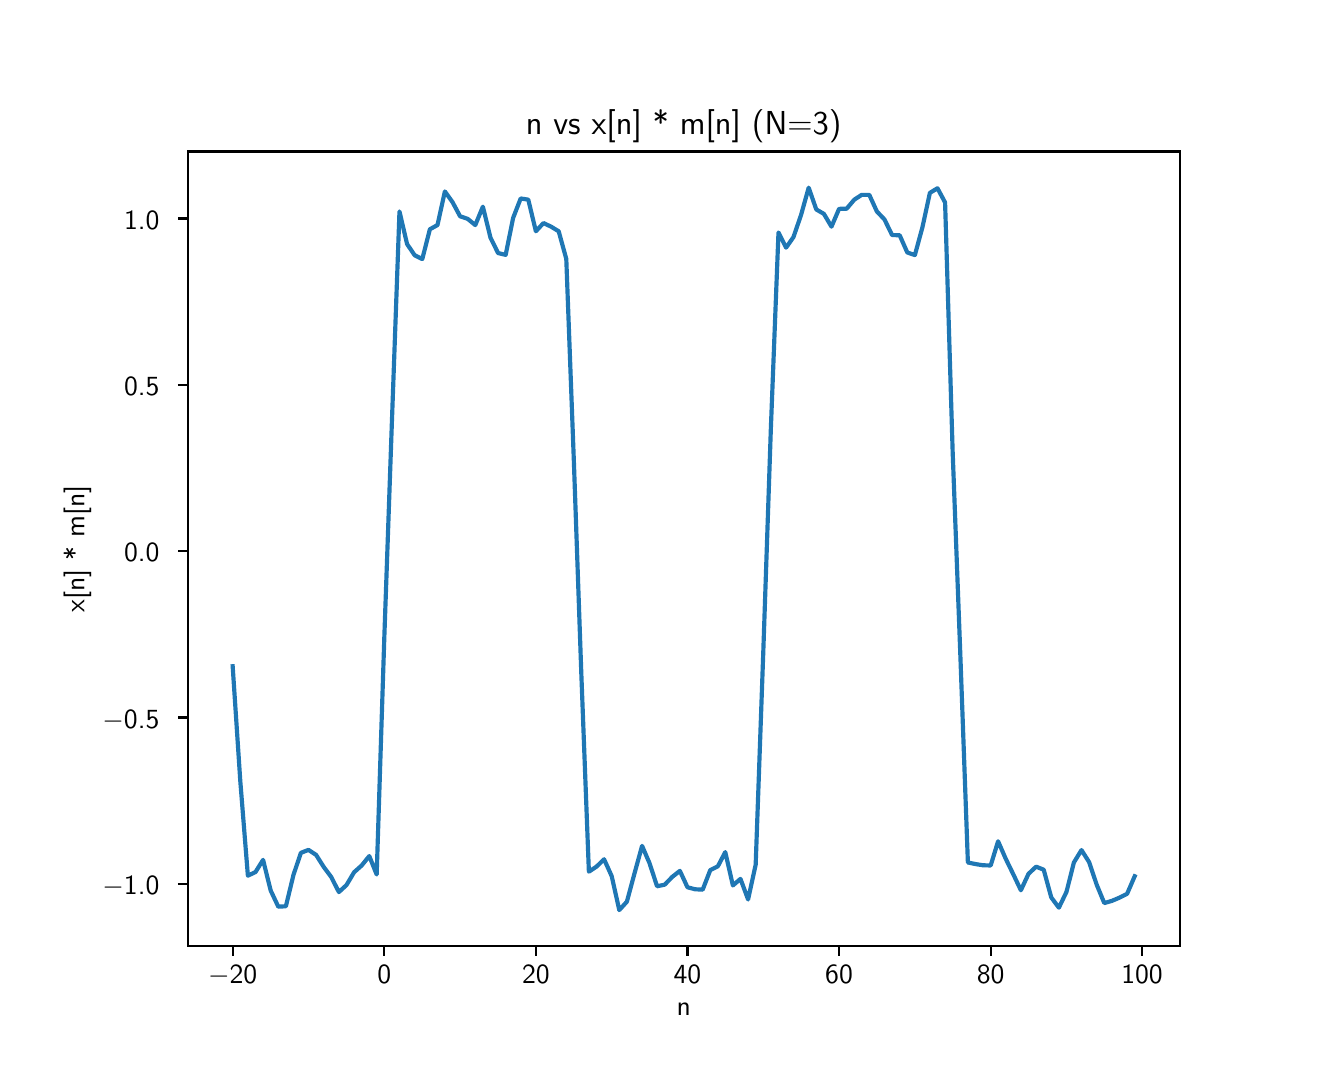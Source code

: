 \begingroup%
\makeatletter%
\begin{pgfpicture}%
\pgfpathrectangle{\pgfpointorigin}{\pgfqpoint{6.4in}{5.16in}}%
\pgfusepath{use as bounding box, clip}%
\begin{pgfscope}%
\pgfsetbuttcap%
\pgfsetmiterjoin%
\definecolor{currentfill}{rgb}{1.0,1.0,1.0}%
\pgfsetfillcolor{currentfill}%
\pgfsetlinewidth{0.0pt}%
\definecolor{currentstroke}{rgb}{1.0,1.0,1.0}%
\pgfsetstrokecolor{currentstroke}%
\pgfsetdash{}{0pt}%
\pgfpathmoveto{\pgfqpoint{0.0in}{0.0in}}%
\pgfpathlineto{\pgfqpoint{6.4in}{0.0in}}%
\pgfpathlineto{\pgfqpoint{6.4in}{5.16in}}%
\pgfpathlineto{\pgfqpoint{0.0in}{5.16in}}%
\pgfpathlineto{\pgfqpoint{0.0in}{0.0in}}%
\pgfpathclose%
\pgfusepath{fill}%
\end{pgfscope}%
\begin{pgfscope}%
\pgfsetbuttcap%
\pgfsetmiterjoin%
\definecolor{currentfill}{rgb}{1.0,1.0,1.0}%
\pgfsetfillcolor{currentfill}%
\pgfsetlinewidth{0.0pt}%
\definecolor{currentstroke}{rgb}{0.0,0.0,0.0}%
\pgfsetstrokecolor{currentstroke}%
\pgfsetstrokeopacity{0.0}%
\pgfsetdash{}{0pt}%
\pgfpathmoveto{\pgfqpoint{0.8in}{0.568in}}%
\pgfpathlineto{\pgfqpoint{5.76in}{0.568in}}%
\pgfpathlineto{\pgfqpoint{5.76in}{4.541in}}%
\pgfpathlineto{\pgfqpoint{0.8in}{4.541in}}%
\pgfpathlineto{\pgfqpoint{0.8in}{0.568in}}%
\pgfpathclose%
\pgfusepath{fill}%
\end{pgfscope}%
\begin{pgfscope}%
\pgfsetbuttcap%
\pgfsetroundjoin%
\definecolor{currentfill}{rgb}{0.0,0.0,0.0}%
\pgfsetfillcolor{currentfill}%
\pgfsetlinewidth{0.803pt}%
\definecolor{currentstroke}{rgb}{0.0,0.0,0.0}%
\pgfsetstrokecolor{currentstroke}%
\pgfsetdash{}{0pt}%
\pgfsys@defobject{currentmarker}{\pgfqpoint{0.0in}{-0.049in}}{\pgfqpoint{0.0in}{0.0in}}{%
\pgfpathmoveto{\pgfqpoint{0.0in}{0.0in}}%
\pgfpathlineto{\pgfqpoint{0.0in}{-0.049in}}%
\pgfusepath{stroke,fill}%
}%
\begin{pgfscope}%
\pgfsys@transformshift{1.025in}{0.568in}%
\pgfsys@useobject{currentmarker}{}%
\end{pgfscope}%
\end{pgfscope}%
\begin{pgfscope}%
\definecolor{textcolor}{rgb}{0.0,0.0,0.0}%
\pgfsetstrokecolor{textcolor}%
\pgfsetfillcolor{textcolor}%
\pgftext[x=1.025in,y=0.47in,,top]{\color{textcolor}\sffamily\fontsize{10.0}{12.0}\selectfont \ensuremath{-}20}%
\end{pgfscope}%
\begin{pgfscope}%
\pgfsetbuttcap%
\pgfsetroundjoin%
\definecolor{currentfill}{rgb}{0.0,0.0,0.0}%
\pgfsetfillcolor{currentfill}%
\pgfsetlinewidth{0.803pt}%
\definecolor{currentstroke}{rgb}{0.0,0.0,0.0}%
\pgfsetstrokecolor{currentstroke}%
\pgfsetdash{}{0pt}%
\pgfsys@defobject{currentmarker}{\pgfqpoint{0.0in}{-0.049in}}{\pgfqpoint{0.0in}{0.0in}}{%
\pgfpathmoveto{\pgfqpoint{0.0in}{0.0in}}%
\pgfpathlineto{\pgfqpoint{0.0in}{-0.049in}}%
\pgfusepath{stroke,fill}%
}%
\begin{pgfscope}%
\pgfsys@transformshift{1.783in}{0.568in}%
\pgfsys@useobject{currentmarker}{}%
\end{pgfscope}%
\end{pgfscope}%
\begin{pgfscope}%
\definecolor{textcolor}{rgb}{0.0,0.0,0.0}%
\pgfsetstrokecolor{textcolor}%
\pgfsetfillcolor{textcolor}%
\pgftext[x=1.783in,y=0.47in,,top]{\color{textcolor}\sffamily\fontsize{10.0}{12.0}\selectfont 0}%
\end{pgfscope}%
\begin{pgfscope}%
\pgfsetbuttcap%
\pgfsetroundjoin%
\definecolor{currentfill}{rgb}{0.0,0.0,0.0}%
\pgfsetfillcolor{currentfill}%
\pgfsetlinewidth{0.803pt}%
\definecolor{currentstroke}{rgb}{0.0,0.0,0.0}%
\pgfsetstrokecolor{currentstroke}%
\pgfsetdash{}{0pt}%
\pgfsys@defobject{currentmarker}{\pgfqpoint{0.0in}{-0.049in}}{\pgfqpoint{0.0in}{0.0in}}{%
\pgfpathmoveto{\pgfqpoint{0.0in}{0.0in}}%
\pgfpathlineto{\pgfqpoint{0.0in}{-0.049in}}%
\pgfusepath{stroke,fill}%
}%
\begin{pgfscope}%
\pgfsys@transformshift{2.541in}{0.568in}%
\pgfsys@useobject{currentmarker}{}%
\end{pgfscope}%
\end{pgfscope}%
\begin{pgfscope}%
\definecolor{textcolor}{rgb}{0.0,0.0,0.0}%
\pgfsetstrokecolor{textcolor}%
\pgfsetfillcolor{textcolor}%
\pgftext[x=2.541in,y=0.47in,,top]{\color{textcolor}\sffamily\fontsize{10.0}{12.0}\selectfont 20}%
\end{pgfscope}%
\begin{pgfscope}%
\pgfsetbuttcap%
\pgfsetroundjoin%
\definecolor{currentfill}{rgb}{0.0,0.0,0.0}%
\pgfsetfillcolor{currentfill}%
\pgfsetlinewidth{0.803pt}%
\definecolor{currentstroke}{rgb}{0.0,0.0,0.0}%
\pgfsetstrokecolor{currentstroke}%
\pgfsetdash{}{0pt}%
\pgfsys@defobject{currentmarker}{\pgfqpoint{0.0in}{-0.049in}}{\pgfqpoint{0.0in}{0.0in}}{%
\pgfpathmoveto{\pgfqpoint{0.0in}{0.0in}}%
\pgfpathlineto{\pgfqpoint{0.0in}{-0.049in}}%
\pgfusepath{stroke,fill}%
}%
\begin{pgfscope}%
\pgfsys@transformshift{3.299in}{0.568in}%
\pgfsys@useobject{currentmarker}{}%
\end{pgfscope}%
\end{pgfscope}%
\begin{pgfscope}%
\definecolor{textcolor}{rgb}{0.0,0.0,0.0}%
\pgfsetstrokecolor{textcolor}%
\pgfsetfillcolor{textcolor}%
\pgftext[x=3.299in,y=0.47in,,top]{\color{textcolor}\sffamily\fontsize{10.0}{12.0}\selectfont 40}%
\end{pgfscope}%
\begin{pgfscope}%
\pgfsetbuttcap%
\pgfsetroundjoin%
\definecolor{currentfill}{rgb}{0.0,0.0,0.0}%
\pgfsetfillcolor{currentfill}%
\pgfsetlinewidth{0.803pt}%
\definecolor{currentstroke}{rgb}{0.0,0.0,0.0}%
\pgfsetstrokecolor{currentstroke}%
\pgfsetdash{}{0pt}%
\pgfsys@defobject{currentmarker}{\pgfqpoint{0.0in}{-0.049in}}{\pgfqpoint{0.0in}{0.0in}}{%
\pgfpathmoveto{\pgfqpoint{0.0in}{0.0in}}%
\pgfpathlineto{\pgfqpoint{0.0in}{-0.049in}}%
\pgfusepath{stroke,fill}%
}%
\begin{pgfscope}%
\pgfsys@transformshift{4.057in}{0.568in}%
\pgfsys@useobject{currentmarker}{}%
\end{pgfscope}%
\end{pgfscope}%
\begin{pgfscope}%
\definecolor{textcolor}{rgb}{0.0,0.0,0.0}%
\pgfsetstrokecolor{textcolor}%
\pgfsetfillcolor{textcolor}%
\pgftext[x=4.057in,y=0.47in,,top]{\color{textcolor}\sffamily\fontsize{10.0}{12.0}\selectfont 60}%
\end{pgfscope}%
\begin{pgfscope}%
\pgfsetbuttcap%
\pgfsetroundjoin%
\definecolor{currentfill}{rgb}{0.0,0.0,0.0}%
\pgfsetfillcolor{currentfill}%
\pgfsetlinewidth{0.803pt}%
\definecolor{currentstroke}{rgb}{0.0,0.0,0.0}%
\pgfsetstrokecolor{currentstroke}%
\pgfsetdash{}{0pt}%
\pgfsys@defobject{currentmarker}{\pgfqpoint{0.0in}{-0.049in}}{\pgfqpoint{0.0in}{0.0in}}{%
\pgfpathmoveto{\pgfqpoint{0.0in}{0.0in}}%
\pgfpathlineto{\pgfqpoint{0.0in}{-0.049in}}%
\pgfusepath{stroke,fill}%
}%
\begin{pgfscope}%
\pgfsys@transformshift{4.815in}{0.568in}%
\pgfsys@useobject{currentmarker}{}%
\end{pgfscope}%
\end{pgfscope}%
\begin{pgfscope}%
\definecolor{textcolor}{rgb}{0.0,0.0,0.0}%
\pgfsetstrokecolor{textcolor}%
\pgfsetfillcolor{textcolor}%
\pgftext[x=4.815in,y=0.47in,,top]{\color{textcolor}\sffamily\fontsize{10.0}{12.0}\selectfont 80}%
\end{pgfscope}%
\begin{pgfscope}%
\pgfsetbuttcap%
\pgfsetroundjoin%
\definecolor{currentfill}{rgb}{0.0,0.0,0.0}%
\pgfsetfillcolor{currentfill}%
\pgfsetlinewidth{0.803pt}%
\definecolor{currentstroke}{rgb}{0.0,0.0,0.0}%
\pgfsetstrokecolor{currentstroke}%
\pgfsetdash{}{0pt}%
\pgfsys@defobject{currentmarker}{\pgfqpoint{0.0in}{-0.049in}}{\pgfqpoint{0.0in}{0.0in}}{%
\pgfpathmoveto{\pgfqpoint{0.0in}{0.0in}}%
\pgfpathlineto{\pgfqpoint{0.0in}{-0.049in}}%
\pgfusepath{stroke,fill}%
}%
\begin{pgfscope}%
\pgfsys@transformshift{5.572in}{0.568in}%
\pgfsys@useobject{currentmarker}{}%
\end{pgfscope}%
\end{pgfscope}%
\begin{pgfscope}%
\definecolor{textcolor}{rgb}{0.0,0.0,0.0}%
\pgfsetstrokecolor{textcolor}%
\pgfsetfillcolor{textcolor}%
\pgftext[x=5.572in,y=0.47in,,top]{\color{textcolor}\sffamily\fontsize{10.0}{12.0}\selectfont 100}%
\end{pgfscope}%
\begin{pgfscope}%
\definecolor{textcolor}{rgb}{0.0,0.0,0.0}%
\pgfsetstrokecolor{textcolor}%
\pgfsetfillcolor{textcolor}%
\pgftext[x=3.28in,y=0.28in,,top]{\color{textcolor}\sffamily\fontsize{10.0}{12.0}\selectfont n}%
\end{pgfscope}%
\begin{pgfscope}%
\pgfsetbuttcap%
\pgfsetroundjoin%
\definecolor{currentfill}{rgb}{0.0,0.0,0.0}%
\pgfsetfillcolor{currentfill}%
\pgfsetlinewidth{0.803pt}%
\definecolor{currentstroke}{rgb}{0.0,0.0,0.0}%
\pgfsetstrokecolor{currentstroke}%
\pgfsetdash{}{0pt}%
\pgfsys@defobject{currentmarker}{\pgfqpoint{-0.049in}{0.0in}}{\pgfqpoint{-0.0in}{0.0in}}{%
\pgfpathmoveto{\pgfqpoint{-0.0in}{0.0in}}%
\pgfpathlineto{\pgfqpoint{-0.049in}{0.0in}}%
\pgfusepath{stroke,fill}%
}%
\begin{pgfscope}%
\pgfsys@transformshift{0.8in}{0.879in}%
\pgfsys@useobject{currentmarker}{}%
\end{pgfscope}%
\end{pgfscope}%
\begin{pgfscope}%
\definecolor{textcolor}{rgb}{0.0,0.0,0.0}%
\pgfsetstrokecolor{textcolor}%
\pgfsetfillcolor{textcolor}%
\pgftext[x=0.374in, y=0.827in, left, base]{\color{textcolor}\sffamily\fontsize{10.0}{12.0}\selectfont \ensuremath{-}1.0}%
\end{pgfscope}%
\begin{pgfscope}%
\pgfsetbuttcap%
\pgfsetroundjoin%
\definecolor{currentfill}{rgb}{0.0,0.0,0.0}%
\pgfsetfillcolor{currentfill}%
\pgfsetlinewidth{0.803pt}%
\definecolor{currentstroke}{rgb}{0.0,0.0,0.0}%
\pgfsetstrokecolor{currentstroke}%
\pgfsetdash{}{0pt}%
\pgfsys@defobject{currentmarker}{\pgfqpoint{-0.049in}{0.0in}}{\pgfqpoint{-0.0in}{0.0in}}{%
\pgfpathmoveto{\pgfqpoint{-0.0in}{0.0in}}%
\pgfpathlineto{\pgfqpoint{-0.049in}{0.0in}}%
\pgfusepath{stroke,fill}%
}%
\begin{pgfscope}%
\pgfsys@transformshift{0.8in}{1.711in}%
\pgfsys@useobject{currentmarker}{}%
\end{pgfscope}%
\end{pgfscope}%
\begin{pgfscope}%
\definecolor{textcolor}{rgb}{0.0,0.0,0.0}%
\pgfsetstrokecolor{textcolor}%
\pgfsetfillcolor{textcolor}%
\pgftext[x=0.374in, y=1.658in, left, base]{\color{textcolor}\sffamily\fontsize{10.0}{12.0}\selectfont \ensuremath{-}0.5}%
\end{pgfscope}%
\begin{pgfscope}%
\pgfsetbuttcap%
\pgfsetroundjoin%
\definecolor{currentfill}{rgb}{0.0,0.0,0.0}%
\pgfsetfillcolor{currentfill}%
\pgfsetlinewidth{0.803pt}%
\definecolor{currentstroke}{rgb}{0.0,0.0,0.0}%
\pgfsetstrokecolor{currentstroke}%
\pgfsetdash{}{0pt}%
\pgfsys@defobject{currentmarker}{\pgfqpoint{-0.049in}{0.0in}}{\pgfqpoint{-0.0in}{0.0in}}{%
\pgfpathmoveto{\pgfqpoint{-0.0in}{0.0in}}%
\pgfpathlineto{\pgfqpoint{-0.049in}{0.0in}}%
\pgfusepath{stroke,fill}%
}%
\begin{pgfscope}%
\pgfsys@transformshift{0.8in}{2.543in}%
\pgfsys@useobject{currentmarker}{}%
\end{pgfscope}%
\end{pgfscope}%
\begin{pgfscope}%
\definecolor{textcolor}{rgb}{0.0,0.0,0.0}%
\pgfsetstrokecolor{textcolor}%
\pgfsetfillcolor{textcolor}%
\pgftext[x=0.482in, y=2.49in, left, base]{\color{textcolor}\sffamily\fontsize{10.0}{12.0}\selectfont 0.0}%
\end{pgfscope}%
\begin{pgfscope}%
\pgfsetbuttcap%
\pgfsetroundjoin%
\definecolor{currentfill}{rgb}{0.0,0.0,0.0}%
\pgfsetfillcolor{currentfill}%
\pgfsetlinewidth{0.803pt}%
\definecolor{currentstroke}{rgb}{0.0,0.0,0.0}%
\pgfsetstrokecolor{currentstroke}%
\pgfsetdash{}{0pt}%
\pgfsys@defobject{currentmarker}{\pgfqpoint{-0.049in}{0.0in}}{\pgfqpoint{-0.0in}{0.0in}}{%
\pgfpathmoveto{\pgfqpoint{-0.0in}{0.0in}}%
\pgfpathlineto{\pgfqpoint{-0.049in}{0.0in}}%
\pgfusepath{stroke,fill}%
}%
\begin{pgfscope}%
\pgfsys@transformshift{0.8in}{3.374in}%
\pgfsys@useobject{currentmarker}{}%
\end{pgfscope}%
\end{pgfscope}%
\begin{pgfscope}%
\definecolor{textcolor}{rgb}{0.0,0.0,0.0}%
\pgfsetstrokecolor{textcolor}%
\pgfsetfillcolor{textcolor}%
\pgftext[x=0.482in, y=3.321in, left, base]{\color{textcolor}\sffamily\fontsize{10.0}{12.0}\selectfont 0.5}%
\end{pgfscope}%
\begin{pgfscope}%
\pgfsetbuttcap%
\pgfsetroundjoin%
\definecolor{currentfill}{rgb}{0.0,0.0,0.0}%
\pgfsetfillcolor{currentfill}%
\pgfsetlinewidth{0.803pt}%
\definecolor{currentstroke}{rgb}{0.0,0.0,0.0}%
\pgfsetstrokecolor{currentstroke}%
\pgfsetdash{}{0pt}%
\pgfsys@defobject{currentmarker}{\pgfqpoint{-0.049in}{0.0in}}{\pgfqpoint{-0.0in}{0.0in}}{%
\pgfpathmoveto{\pgfqpoint{-0.0in}{0.0in}}%
\pgfpathlineto{\pgfqpoint{-0.049in}{0.0in}}%
\pgfusepath{stroke,fill}%
}%
\begin{pgfscope}%
\pgfsys@transformshift{0.8in}{4.206in}%
\pgfsys@useobject{currentmarker}{}%
\end{pgfscope}%
\end{pgfscope}%
\begin{pgfscope}%
\definecolor{textcolor}{rgb}{0.0,0.0,0.0}%
\pgfsetstrokecolor{textcolor}%
\pgfsetfillcolor{textcolor}%
\pgftext[x=0.482in, y=4.153in, left, base]{\color{textcolor}\sffamily\fontsize{10.0}{12.0}\selectfont 1.0}%
\end{pgfscope}%
\begin{pgfscope}%
\definecolor{textcolor}{rgb}{0.0,0.0,0.0}%
\pgfsetstrokecolor{textcolor}%
\pgfsetfillcolor{textcolor}%
\pgftext[x=0.318in,y=2.554in,,bottom,rotate=90.0]{\color{textcolor}\sffamily\fontsize{10.0}{12.0}\selectfont x[n] * m[n]}%
\end{pgfscope}%
\begin{pgfscope}%
\pgfpathrectangle{\pgfqpoint{0.8in}{0.568in}}{\pgfqpoint{4.96in}{3.973in}}%
\pgfusepath{clip}%
\pgfsetrectcap%
\pgfsetroundjoin%
\pgfsetlinewidth{1.506pt}%
\definecolor{currentstroke}{rgb}{0.122,0.467,0.706}%
\pgfsetstrokecolor{currentstroke}%
\pgfsetdash{}{0pt}%
\pgfpathmoveto{\pgfqpoint{1.025in}{1.967in}}%
\pgfpathlineto{\pgfqpoint{1.063in}{1.394in}}%
\pgfpathlineto{\pgfqpoint{1.101in}{0.92in}}%
\pgfpathlineto{\pgfqpoint{1.139in}{0.938in}}%
\pgfpathlineto{\pgfqpoint{1.177in}{0.999in}}%
\pgfpathlineto{\pgfqpoint{1.215in}{0.846in}}%
\pgfpathlineto{\pgfqpoint{1.253in}{0.765in}}%
\pgfpathlineto{\pgfqpoint{1.291in}{0.767in}}%
\pgfpathlineto{\pgfqpoint{1.329in}{0.924in}}%
\pgfpathlineto{\pgfqpoint{1.366in}{1.034in}}%
\pgfpathlineto{\pgfqpoint{1.404in}{1.049in}}%
\pgfpathlineto{\pgfqpoint{1.442in}{1.024in}}%
\pgfpathlineto{\pgfqpoint{1.48in}{0.964in}}%
\pgfpathlineto{\pgfqpoint{1.518in}{0.913in}}%
\pgfpathlineto{\pgfqpoint{1.556in}{0.838in}}%
\pgfpathlineto{\pgfqpoint{1.594in}{0.873in}}%
\pgfpathlineto{\pgfqpoint{1.632in}{0.937in}}%
\pgfpathlineto{\pgfqpoint{1.67in}{0.971in}}%
\pgfpathlineto{\pgfqpoint{1.708in}{1.018in}}%
\pgfpathlineto{\pgfqpoint{1.745in}{0.926in}}%
\pgfpathlineto{\pgfqpoint{1.783in}{2.106in}}%
\pgfpathlineto{\pgfqpoint{1.821in}{3.186in}}%
\pgfpathlineto{\pgfqpoint{1.859in}{4.241in}}%
\pgfpathlineto{\pgfqpoint{1.897in}{4.078in}}%
\pgfpathlineto{\pgfqpoint{1.935in}{4.022in}}%
\pgfpathlineto{\pgfqpoint{1.973in}{4.003in}}%
\pgfpathlineto{\pgfqpoint{2.011in}{4.152in}}%
\pgfpathlineto{\pgfqpoint{2.049in}{4.173in}}%
\pgfpathlineto{\pgfqpoint{2.086in}{4.341in}}%
\pgfpathlineto{\pgfqpoint{2.124in}{4.288in}}%
\pgfpathlineto{\pgfqpoint{2.162in}{4.217in}}%
\pgfpathlineto{\pgfqpoint{2.2in}{4.204in}}%
\pgfpathlineto{\pgfqpoint{2.238in}{4.173in}}%
\pgfpathlineto{\pgfqpoint{2.276in}{4.265in}}%
\pgfpathlineto{\pgfqpoint{2.314in}{4.11in}}%
\pgfpathlineto{\pgfqpoint{2.352in}{4.033in}}%
\pgfpathlineto{\pgfqpoint{2.39in}{4.024in}}%
\pgfpathlineto{\pgfqpoint{2.427in}{4.208in}}%
\pgfpathlineto{\pgfqpoint{2.465in}{4.306in}}%
\pgfpathlineto{\pgfqpoint{2.503in}{4.3in}}%
\pgfpathlineto{\pgfqpoint{2.541in}{4.142in}}%
\pgfpathlineto{\pgfqpoint{2.579in}{4.183in}}%
\pgfpathlineto{\pgfqpoint{2.617in}{4.165in}}%
\pgfpathlineto{\pgfqpoint{2.655in}{4.142in}}%
\pgfpathlineto{\pgfqpoint{2.693in}{4.004in}}%
\pgfpathlineto{\pgfqpoint{2.731in}{2.99in}}%
\pgfpathlineto{\pgfqpoint{2.768in}{1.935in}}%
\pgfpathlineto{\pgfqpoint{2.806in}{0.94in}}%
\pgfpathlineto{\pgfqpoint{2.844in}{0.965in}}%
\pgfpathlineto{\pgfqpoint{2.882in}{1.002in}}%
\pgfpathlineto{\pgfqpoint{2.92in}{0.918in}}%
\pgfpathlineto{\pgfqpoint{2.958in}{0.748in}}%
\pgfpathlineto{\pgfqpoint{2.996in}{0.79in}}%
\pgfpathlineto{\pgfqpoint{3.034in}{0.931in}}%
\pgfpathlineto{\pgfqpoint{3.072in}{1.069in}}%
\pgfpathlineto{\pgfqpoint{3.109in}{0.983in}}%
\pgfpathlineto{\pgfqpoint{3.147in}{0.867in}}%
\pgfpathlineto{\pgfqpoint{3.185in}{0.875in}}%
\pgfpathlineto{\pgfqpoint{3.223in}{0.914in}}%
\pgfpathlineto{\pgfqpoint{3.261in}{0.944in}}%
\pgfpathlineto{\pgfqpoint{3.299in}{0.862in}}%
\pgfpathlineto{\pgfqpoint{3.337in}{0.852in}}%
\pgfpathlineto{\pgfqpoint{3.375in}{0.85in}}%
\pgfpathlineto{\pgfqpoint{3.413in}{0.948in}}%
\pgfpathlineto{\pgfqpoint{3.451in}{0.967in}}%
\pgfpathlineto{\pgfqpoint{3.488in}{1.038in}}%
\pgfpathlineto{\pgfqpoint{3.526in}{0.871in}}%
\pgfpathlineto{\pgfqpoint{3.564in}{0.904in}}%
\pgfpathlineto{\pgfqpoint{3.602in}{0.801in}}%
\pgfpathlineto{\pgfqpoint{3.64in}{0.975in}}%
\pgfpathlineto{\pgfqpoint{3.678in}{2.038in}}%
\pgfpathlineto{\pgfqpoint{3.716in}{3.159in}}%
\pgfpathlineto{\pgfqpoint{3.754in}{4.136in}}%
\pgfpathlineto{\pgfqpoint{3.792in}{4.06in}}%
\pgfpathlineto{\pgfqpoint{3.829in}{4.113in}}%
\pgfpathlineto{\pgfqpoint{3.867in}{4.224in}}%
\pgfpathlineto{\pgfqpoint{3.905in}{4.36in}}%
\pgfpathlineto{\pgfqpoint{3.943in}{4.251in}}%
\pgfpathlineto{\pgfqpoint{3.981in}{4.229in}}%
\pgfpathlineto{\pgfqpoint{4.019in}{4.165in}}%
\pgfpathlineto{\pgfqpoint{4.057in}{4.254in}}%
\pgfpathlineto{\pgfqpoint{4.095in}{4.255in}}%
\pgfpathlineto{\pgfqpoint{4.133in}{4.3in}}%
\pgfpathlineto{\pgfqpoint{4.17in}{4.324in}}%
\pgfpathlineto{\pgfqpoint{4.208in}{4.324in}}%
\pgfpathlineto{\pgfqpoint{4.246in}{4.241in}}%
\pgfpathlineto{\pgfqpoint{4.284in}{4.201in}}%
\pgfpathlineto{\pgfqpoint{4.322in}{4.123in}}%
\pgfpathlineto{\pgfqpoint{4.36in}{4.122in}}%
\pgfpathlineto{\pgfqpoint{4.398in}{4.036in}}%
\pgfpathlineto{\pgfqpoint{4.436in}{4.023in}}%
\pgfpathlineto{\pgfqpoint{4.474in}{4.163in}}%
\pgfpathlineto{\pgfqpoint{4.511in}{4.334in}}%
\pgfpathlineto{\pgfqpoint{4.549in}{4.357in}}%
\pgfpathlineto{\pgfqpoint{4.587in}{4.286in}}%
\pgfpathlineto{\pgfqpoint{4.625in}{3.036in}}%
\pgfpathlineto{\pgfqpoint{4.663in}{2.031in}}%
\pgfpathlineto{\pgfqpoint{4.701in}{0.986in}}%
\pgfpathlineto{\pgfqpoint{4.739in}{0.978in}}%
\pgfpathlineto{\pgfqpoint{4.777in}{0.972in}}%
\pgfpathlineto{\pgfqpoint{4.815in}{0.971in}}%
\pgfpathlineto{\pgfqpoint{4.852in}{1.092in}}%
\pgfpathlineto{\pgfqpoint{4.89in}{1.005in}}%
\pgfpathlineto{\pgfqpoint{4.928in}{0.927in}}%
\pgfpathlineto{\pgfqpoint{4.966in}{0.847in}}%
\pgfpathlineto{\pgfqpoint{5.004in}{0.929in}}%
\pgfpathlineto{\pgfqpoint{5.042in}{0.965in}}%
\pgfpathlineto{\pgfqpoint{5.08in}{0.95in}}%
\pgfpathlineto{\pgfqpoint{5.118in}{0.811in}}%
\pgfpathlineto{\pgfqpoint{5.156in}{0.76in}}%
\pgfpathlineto{\pgfqpoint{5.194in}{0.839in}}%
\pgfpathlineto{\pgfqpoint{5.231in}{0.986in}}%
\pgfpathlineto{\pgfqpoint{5.269in}{1.048in}}%
\pgfpathlineto{\pgfqpoint{5.307in}{0.988in}}%
\pgfpathlineto{\pgfqpoint{5.345in}{0.875in}}%
\pgfpathlineto{\pgfqpoint{5.383in}{0.783in}}%
\pgfpathlineto{\pgfqpoint{5.421in}{0.794in}}%
\pgfpathlineto{\pgfqpoint{5.459in}{0.81in}}%
\pgfpathlineto{\pgfqpoint{5.497in}{0.829in}}%
\pgfpathlineto{\pgfqpoint{5.535in}{0.917in}}%
\pgfusepath{stroke}%
\end{pgfscope}%
\begin{pgfscope}%
\pgfsetrectcap%
\pgfsetmiterjoin%
\pgfsetlinewidth{0.803pt}%
\definecolor{currentstroke}{rgb}{0.0,0.0,0.0}%
\pgfsetstrokecolor{currentstroke}%
\pgfsetdash{}{0pt}%
\pgfpathmoveto{\pgfqpoint{0.8in}{0.568in}}%
\pgfpathlineto{\pgfqpoint{0.8in}{4.541in}}%
\pgfusepath{stroke}%
\end{pgfscope}%
\begin{pgfscope}%
\pgfsetrectcap%
\pgfsetmiterjoin%
\pgfsetlinewidth{0.803pt}%
\definecolor{currentstroke}{rgb}{0.0,0.0,0.0}%
\pgfsetstrokecolor{currentstroke}%
\pgfsetdash{}{0pt}%
\pgfpathmoveto{\pgfqpoint{5.76in}{0.568in}}%
\pgfpathlineto{\pgfqpoint{5.76in}{4.541in}}%
\pgfusepath{stroke}%
\end{pgfscope}%
\begin{pgfscope}%
\pgfsetrectcap%
\pgfsetmiterjoin%
\pgfsetlinewidth{0.803pt}%
\definecolor{currentstroke}{rgb}{0.0,0.0,0.0}%
\pgfsetstrokecolor{currentstroke}%
\pgfsetdash{}{0pt}%
\pgfpathmoveto{\pgfqpoint{0.8in}{0.568in}}%
\pgfpathlineto{\pgfqpoint{5.76in}{0.568in}}%
\pgfusepath{stroke}%
\end{pgfscope}%
\begin{pgfscope}%
\pgfsetrectcap%
\pgfsetmiterjoin%
\pgfsetlinewidth{0.803pt}%
\definecolor{currentstroke}{rgb}{0.0,0.0,0.0}%
\pgfsetstrokecolor{currentstroke}%
\pgfsetdash{}{0pt}%
\pgfpathmoveto{\pgfqpoint{0.8in}{4.541in}}%
\pgfpathlineto{\pgfqpoint{5.76in}{4.541in}}%
\pgfusepath{stroke}%
\end{pgfscope}%
\begin{pgfscope}%
\definecolor{textcolor}{rgb}{0.0,0.0,0.0}%
\pgfsetstrokecolor{textcolor}%
\pgfsetfillcolor{textcolor}%
\pgftext[x=3.28in,y=4.624in,,base]{\color{textcolor}\sffamily\fontsize{12.0}{14.4}\selectfont n vs x[n] * m[n] (N=3)}%
\end{pgfscope}%
\end{pgfpicture}%
\makeatother%
\endgroup%
